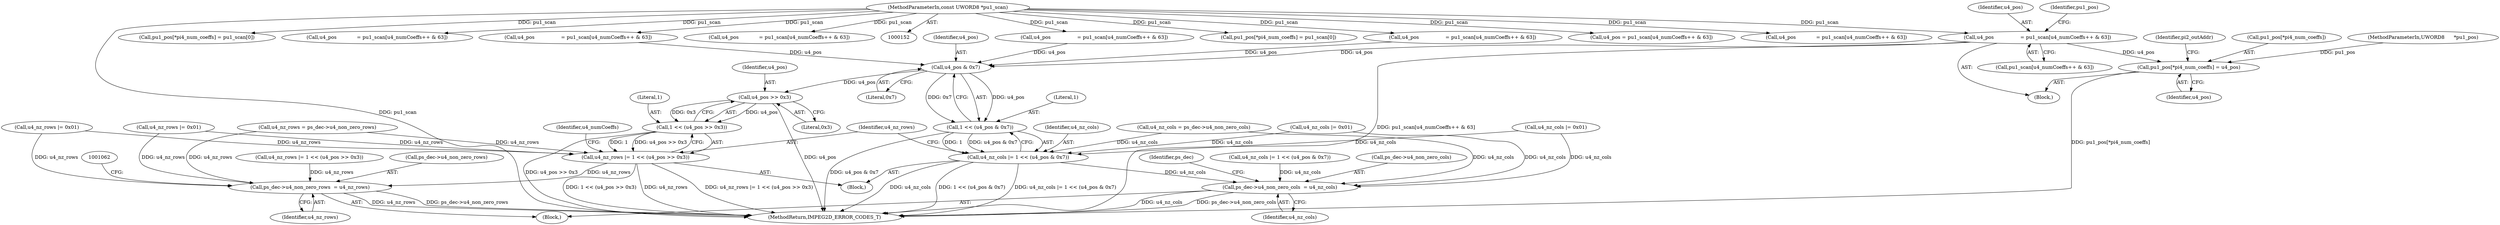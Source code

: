 digraph "0_Android_8b4ed5a23175b7ffa56eea4678db7287f825e985@array" {
"1001006" [label="(Call,u4_pos                 = pu1_scan[u4_numCoeffs++ & 63])"];
"1000155" [label="(MethodParameterIn,const UWORD8 *pu1_scan)"];
"1001014" [label="(Call,pu1_pos[*pi4_num_coeffs] = u4_pos)"];
"1001033" [label="(Call,u4_pos & 0x7)"];
"1001031" [label="(Call,1 << (u4_pos & 0x7))"];
"1001029" [label="(Call,u4_nz_cols |= 1 << (u4_pos & 0x7))"];
"1001050" [label="(Call,ps_dec->u4_non_zero_cols  = u4_nz_cols)"];
"1001040" [label="(Call,u4_pos >> 0x3)"];
"1001038" [label="(Call,1 << (u4_pos >> 0x3))"];
"1001036" [label="(Call,u4_nz_rows |= 1 << (u4_pos >> 0x3))"];
"1001055" [label="(Call,ps_dec->u4_non_zero_rows  = u4_nz_rows)"];
"1000871" [label="(Call,u4_pos                 = pu1_scan[u4_numCoeffs++ & 63])"];
"1000722" [label="(Call,u4_nz_rows |= 1 << (u4_pos >> 0x3))"];
"1000325" [label="(Call,u4_nz_cols |= 0x01)"];
"1000163" [label="(Block,)"];
"1000199" [label="(Call,u4_nz_cols = ps_dec->u4_non_zero_cols)"];
"1000309" [label="(Call,pu1_pos[*pi4_num_coeffs] = pu1_scan[0])"];
"1000780" [label="(Call,u4_pos                 = pu1_scan[u4_numCoeffs++ & 63])"];
"1001056" [label="(Call,ps_dec->u4_non_zero_rows)"];
"1001057" [label="(Identifier,ps_dec)"];
"1001031" [label="(Call,1 << (u4_pos & 0x7))"];
"1000692" [label="(Call,u4_pos = pu1_scan[u4_numCoeffs++ & 63])"];
"1001029" [label="(Call,u4_nz_cols |= 1 << (u4_pos & 0x7))"];
"1001030" [label="(Identifier,u4_nz_cols)"];
"1001034" [label="(Identifier,u4_pos)"];
"1001055" [label="(Call,ps_dec->u4_non_zero_rows  = u4_nz_rows)"];
"1001015" [label="(Call,pu1_pos[*pi4_num_coeffs])"];
"1001064" [label="(MethodReturn,IMPEG2D_ERROR_CODES_T)"];
"1001033" [label="(Call,u4_pos & 0x7)"];
"1000379" [label="(Call,u4_nz_rows |= 0x01)"];
"1000563" [label="(Call,u4_pos             = pu1_scan[u4_numCoeffs++ & 63])"];
"1001019" [label="(Identifier,u4_pos)"];
"1000156" [label="(MethodParameterIn,UWORD8      *pu1_pos)"];
"1001035" [label="(Literal,0x7)"];
"1001045" [label="(Identifier,u4_numCoeffs)"];
"1001014" [label="(Call,pu1_pos[*pi4_num_coeffs] = u4_pos)"];
"1001040" [label="(Call,u4_pos >> 0x3)"];
"1000936" [label="(Call,u4_pos                 = pu1_scan[u4_numCoeffs++ & 63])"];
"1000155" [label="(MethodParameterIn,const UWORD8 *pu1_scan)"];
"1000715" [label="(Call,u4_nz_cols |= 1 << (u4_pos & 0x7))"];
"1001050" [label="(Call,ps_dec->u4_non_zero_cols  = u4_nz_cols)"];
"1001008" [label="(Call,pu1_scan[u4_numCoeffs++ & 63])"];
"1001042" [label="(Literal,0x3)"];
"1001039" [label="(Literal,1)"];
"1001032" [label="(Literal,1)"];
"1001007" [label="(Identifier,u4_pos)"];
"1000362" [label="(Call,pu1_pos[*pi4_num_coeffs] = pu1_scan[0])"];
"1000453" [label="(Call,u4_pos             = pu1_scan[u4_numCoeffs++ & 63])"];
"1000740" [label="(Block,)"];
"1001038" [label="(Call,1 << (u4_pos >> 0x3))"];
"1001037" [label="(Identifier,u4_nz_rows)"];
"1000960" [label="(Block,)"];
"1000328" [label="(Call,u4_nz_rows |= 0x01)"];
"1001041" [label="(Identifier,u4_pos)"];
"1001054" [label="(Identifier,u4_nz_cols)"];
"1001022" [label="(Identifier,pi2_outAddr)"];
"1001036" [label="(Call,u4_nz_rows |= 1 << (u4_pos >> 0x3))"];
"1000622" [label="(Call,u4_pos             = pu1_scan[u4_numCoeffs++ & 63])"];
"1000376" [label="(Call,u4_nz_cols |= 0x01)"];
"1001059" [label="(Identifier,u4_nz_rows)"];
"1001016" [label="(Identifier,pu1_pos)"];
"1000204" [label="(Call,u4_nz_rows = ps_dec->u4_non_zero_rows)"];
"1001006" [label="(Call,u4_pos                 = pu1_scan[u4_numCoeffs++ & 63])"];
"1001051" [label="(Call,ps_dec->u4_non_zero_cols)"];
"1001006" -> "1000960"  [label="AST: "];
"1001006" -> "1001008"  [label="CFG: "];
"1001007" -> "1001006"  [label="AST: "];
"1001008" -> "1001006"  [label="AST: "];
"1001016" -> "1001006"  [label="CFG: "];
"1001006" -> "1001064"  [label="DDG: pu1_scan[u4_numCoeffs++ & 63]"];
"1000155" -> "1001006"  [label="DDG: pu1_scan"];
"1001006" -> "1001014"  [label="DDG: u4_pos"];
"1001006" -> "1001033"  [label="DDG: u4_pos"];
"1000155" -> "1000152"  [label="AST: "];
"1000155" -> "1001064"  [label="DDG: pu1_scan"];
"1000155" -> "1000309"  [label="DDG: pu1_scan"];
"1000155" -> "1000362"  [label="DDG: pu1_scan"];
"1000155" -> "1000453"  [label="DDG: pu1_scan"];
"1000155" -> "1000563"  [label="DDG: pu1_scan"];
"1000155" -> "1000622"  [label="DDG: pu1_scan"];
"1000155" -> "1000692"  [label="DDG: pu1_scan"];
"1000155" -> "1000780"  [label="DDG: pu1_scan"];
"1000155" -> "1000871"  [label="DDG: pu1_scan"];
"1000155" -> "1000936"  [label="DDG: pu1_scan"];
"1001014" -> "1000960"  [label="AST: "];
"1001014" -> "1001019"  [label="CFG: "];
"1001015" -> "1001014"  [label="AST: "];
"1001019" -> "1001014"  [label="AST: "];
"1001022" -> "1001014"  [label="CFG: "];
"1001014" -> "1001064"  [label="DDG: pu1_pos[*pi4_num_coeffs]"];
"1000156" -> "1001014"  [label="DDG: pu1_pos"];
"1001033" -> "1001031"  [label="AST: "];
"1001033" -> "1001035"  [label="CFG: "];
"1001034" -> "1001033"  [label="AST: "];
"1001035" -> "1001033"  [label="AST: "];
"1001031" -> "1001033"  [label="CFG: "];
"1001033" -> "1001031"  [label="DDG: u4_pos"];
"1001033" -> "1001031"  [label="DDG: 0x7"];
"1000936" -> "1001033"  [label="DDG: u4_pos"];
"1000780" -> "1001033"  [label="DDG: u4_pos"];
"1000871" -> "1001033"  [label="DDG: u4_pos"];
"1001033" -> "1001040"  [label="DDG: u4_pos"];
"1001031" -> "1001029"  [label="AST: "];
"1001032" -> "1001031"  [label="AST: "];
"1001029" -> "1001031"  [label="CFG: "];
"1001031" -> "1001064"  [label="DDG: u4_pos & 0x7"];
"1001031" -> "1001029"  [label="DDG: 1"];
"1001031" -> "1001029"  [label="DDG: u4_pos & 0x7"];
"1001029" -> "1000740"  [label="AST: "];
"1001030" -> "1001029"  [label="AST: "];
"1001037" -> "1001029"  [label="CFG: "];
"1001029" -> "1001064"  [label="DDG: u4_nz_cols"];
"1001029" -> "1001064"  [label="DDG: u4_nz_cols |= 1 << (u4_pos & 0x7)"];
"1001029" -> "1001064"  [label="DDG: 1 << (u4_pos & 0x7)"];
"1000325" -> "1001029"  [label="DDG: u4_nz_cols"];
"1000376" -> "1001029"  [label="DDG: u4_nz_cols"];
"1000199" -> "1001029"  [label="DDG: u4_nz_cols"];
"1001029" -> "1001050"  [label="DDG: u4_nz_cols"];
"1001050" -> "1000163"  [label="AST: "];
"1001050" -> "1001054"  [label="CFG: "];
"1001051" -> "1001050"  [label="AST: "];
"1001054" -> "1001050"  [label="AST: "];
"1001057" -> "1001050"  [label="CFG: "];
"1001050" -> "1001064"  [label="DDG: ps_dec->u4_non_zero_cols"];
"1001050" -> "1001064"  [label="DDG: u4_nz_cols"];
"1000325" -> "1001050"  [label="DDG: u4_nz_cols"];
"1000715" -> "1001050"  [label="DDG: u4_nz_cols"];
"1000376" -> "1001050"  [label="DDG: u4_nz_cols"];
"1000199" -> "1001050"  [label="DDG: u4_nz_cols"];
"1001040" -> "1001038"  [label="AST: "];
"1001040" -> "1001042"  [label="CFG: "];
"1001041" -> "1001040"  [label="AST: "];
"1001042" -> "1001040"  [label="AST: "];
"1001038" -> "1001040"  [label="CFG: "];
"1001040" -> "1001064"  [label="DDG: u4_pos"];
"1001040" -> "1001038"  [label="DDG: u4_pos"];
"1001040" -> "1001038"  [label="DDG: 0x3"];
"1001038" -> "1001036"  [label="AST: "];
"1001039" -> "1001038"  [label="AST: "];
"1001036" -> "1001038"  [label="CFG: "];
"1001038" -> "1001064"  [label="DDG: u4_pos >> 0x3"];
"1001038" -> "1001036"  [label="DDG: 1"];
"1001038" -> "1001036"  [label="DDG: u4_pos >> 0x3"];
"1001036" -> "1000740"  [label="AST: "];
"1001037" -> "1001036"  [label="AST: "];
"1001045" -> "1001036"  [label="CFG: "];
"1001036" -> "1001064"  [label="DDG: u4_nz_rows |= 1 << (u4_pos >> 0x3)"];
"1001036" -> "1001064"  [label="DDG: 1 << (u4_pos >> 0x3)"];
"1001036" -> "1001064"  [label="DDG: u4_nz_rows"];
"1000379" -> "1001036"  [label="DDG: u4_nz_rows"];
"1000328" -> "1001036"  [label="DDG: u4_nz_rows"];
"1000204" -> "1001036"  [label="DDG: u4_nz_rows"];
"1001036" -> "1001055"  [label="DDG: u4_nz_rows"];
"1001055" -> "1000163"  [label="AST: "];
"1001055" -> "1001059"  [label="CFG: "];
"1001056" -> "1001055"  [label="AST: "];
"1001059" -> "1001055"  [label="AST: "];
"1001062" -> "1001055"  [label="CFG: "];
"1001055" -> "1001064"  [label="DDG: ps_dec->u4_non_zero_rows"];
"1001055" -> "1001064"  [label="DDG: u4_nz_rows"];
"1000379" -> "1001055"  [label="DDG: u4_nz_rows"];
"1000328" -> "1001055"  [label="DDG: u4_nz_rows"];
"1000204" -> "1001055"  [label="DDG: u4_nz_rows"];
"1000722" -> "1001055"  [label="DDG: u4_nz_rows"];
}
